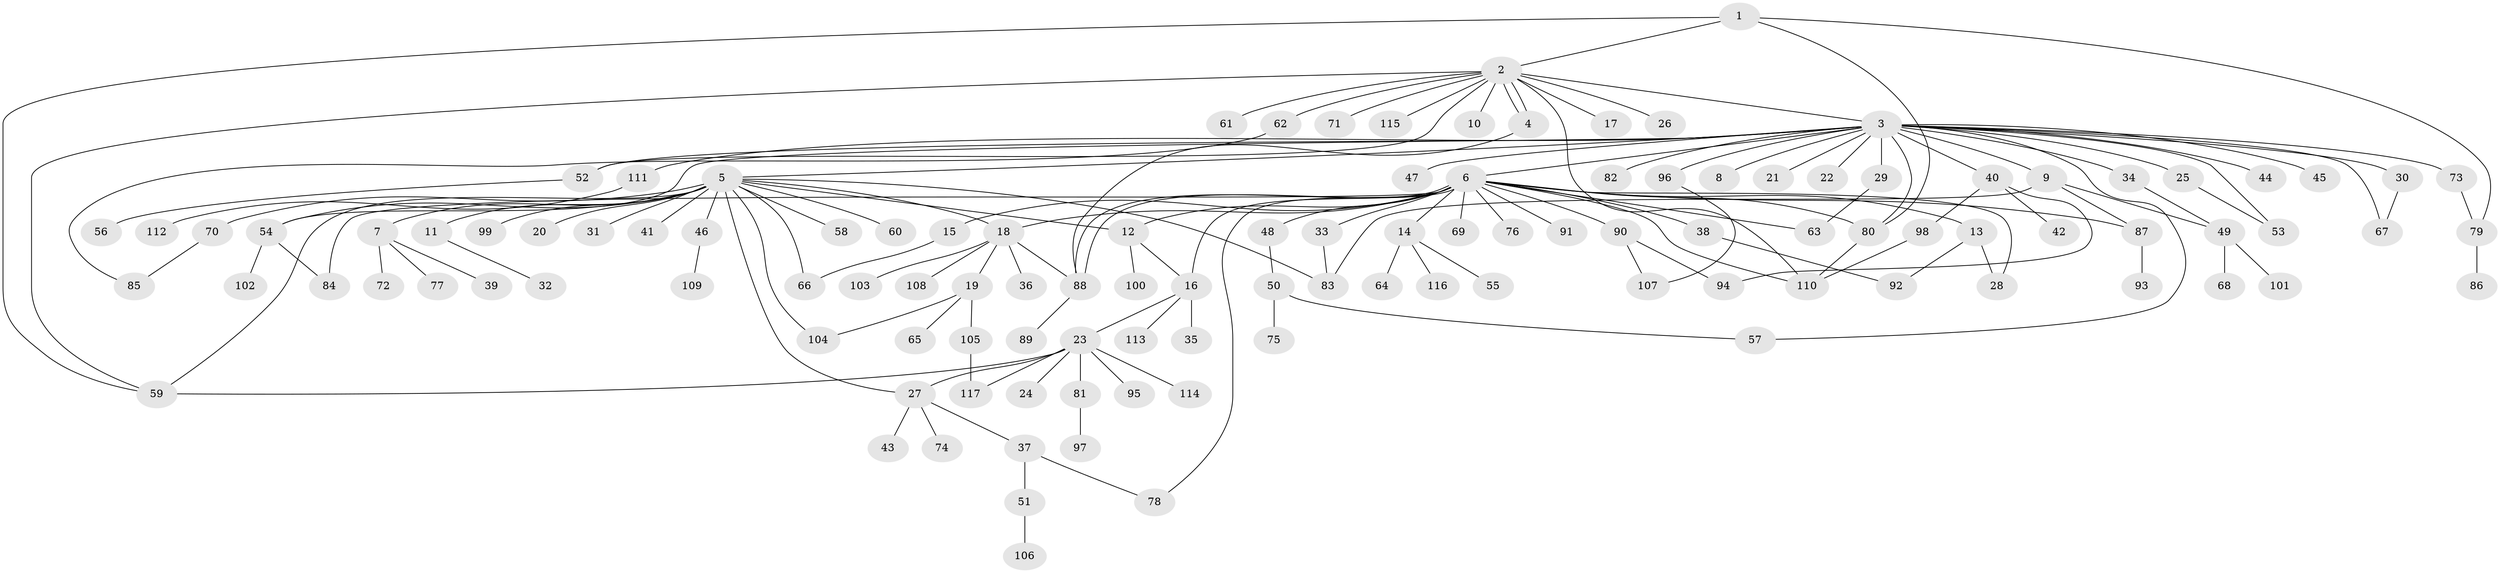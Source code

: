 // coarse degree distribution, {5: 0.03529411764705882, 12: 0.011764705882352941, 22: 0.011764705882352941, 3: 0.1411764705882353, 18: 0.011764705882352941, 23: 0.011764705882352941, 1: 0.5176470588235295, 2: 0.18823529411764706, 4: 0.047058823529411764, 8: 0.011764705882352941, 6: 0.011764705882352941}
// Generated by graph-tools (version 1.1) at 2025/51/02/27/25 19:51:55]
// undirected, 117 vertices, 153 edges
graph export_dot {
graph [start="1"]
  node [color=gray90,style=filled];
  1;
  2;
  3;
  4;
  5;
  6;
  7;
  8;
  9;
  10;
  11;
  12;
  13;
  14;
  15;
  16;
  17;
  18;
  19;
  20;
  21;
  22;
  23;
  24;
  25;
  26;
  27;
  28;
  29;
  30;
  31;
  32;
  33;
  34;
  35;
  36;
  37;
  38;
  39;
  40;
  41;
  42;
  43;
  44;
  45;
  46;
  47;
  48;
  49;
  50;
  51;
  52;
  53;
  54;
  55;
  56;
  57;
  58;
  59;
  60;
  61;
  62;
  63;
  64;
  65;
  66;
  67;
  68;
  69;
  70;
  71;
  72;
  73;
  74;
  75;
  76;
  77;
  78;
  79;
  80;
  81;
  82;
  83;
  84;
  85;
  86;
  87;
  88;
  89;
  90;
  91;
  92;
  93;
  94;
  95;
  96;
  97;
  98;
  99;
  100;
  101;
  102;
  103;
  104;
  105;
  106;
  107;
  108;
  109;
  110;
  111;
  112;
  113;
  114;
  115;
  116;
  117;
  1 -- 2;
  1 -- 59;
  1 -- 79;
  1 -- 80;
  2 -- 3;
  2 -- 4;
  2 -- 4;
  2 -- 10;
  2 -- 17;
  2 -- 26;
  2 -- 52;
  2 -- 59;
  2 -- 61;
  2 -- 62;
  2 -- 71;
  2 -- 110;
  2 -- 115;
  3 -- 5;
  3 -- 6;
  3 -- 8;
  3 -- 9;
  3 -- 21;
  3 -- 22;
  3 -- 25;
  3 -- 29;
  3 -- 30;
  3 -- 34;
  3 -- 40;
  3 -- 44;
  3 -- 45;
  3 -- 47;
  3 -- 52;
  3 -- 53;
  3 -- 54;
  3 -- 57;
  3 -- 67;
  3 -- 73;
  3 -- 80;
  3 -- 82;
  3 -- 96;
  3 -- 111;
  4 -- 88;
  5 -- 7;
  5 -- 11;
  5 -- 12;
  5 -- 18;
  5 -- 20;
  5 -- 27;
  5 -- 31;
  5 -- 41;
  5 -- 46;
  5 -- 54;
  5 -- 58;
  5 -- 59;
  5 -- 60;
  5 -- 66;
  5 -- 70;
  5 -- 83;
  5 -- 99;
  5 -- 104;
  6 -- 12;
  6 -- 13;
  6 -- 14;
  6 -- 15;
  6 -- 16;
  6 -- 18;
  6 -- 28;
  6 -- 33;
  6 -- 38;
  6 -- 48;
  6 -- 63;
  6 -- 69;
  6 -- 76;
  6 -- 78;
  6 -- 80;
  6 -- 84;
  6 -- 87;
  6 -- 88;
  6 -- 88;
  6 -- 90;
  6 -- 91;
  6 -- 110;
  7 -- 39;
  7 -- 72;
  7 -- 77;
  9 -- 49;
  9 -- 83;
  9 -- 87;
  11 -- 32;
  12 -- 16;
  12 -- 100;
  13 -- 28;
  13 -- 92;
  14 -- 55;
  14 -- 64;
  14 -- 116;
  15 -- 66;
  16 -- 23;
  16 -- 35;
  16 -- 113;
  18 -- 19;
  18 -- 36;
  18 -- 88;
  18 -- 103;
  18 -- 108;
  19 -- 65;
  19 -- 104;
  19 -- 105;
  23 -- 24;
  23 -- 27;
  23 -- 59;
  23 -- 81;
  23 -- 95;
  23 -- 114;
  23 -- 117;
  25 -- 53;
  27 -- 37;
  27 -- 43;
  27 -- 74;
  29 -- 63;
  30 -- 67;
  33 -- 83;
  34 -- 49;
  37 -- 51;
  37 -- 78;
  38 -- 92;
  40 -- 42;
  40 -- 94;
  40 -- 98;
  46 -- 109;
  48 -- 50;
  49 -- 68;
  49 -- 101;
  50 -- 57;
  50 -- 75;
  51 -- 106;
  52 -- 56;
  54 -- 84;
  54 -- 102;
  62 -- 85;
  70 -- 85;
  73 -- 79;
  79 -- 86;
  80 -- 110;
  81 -- 97;
  87 -- 93;
  88 -- 89;
  90 -- 94;
  90 -- 107;
  96 -- 107;
  98 -- 110;
  105 -- 117;
  111 -- 112;
}
